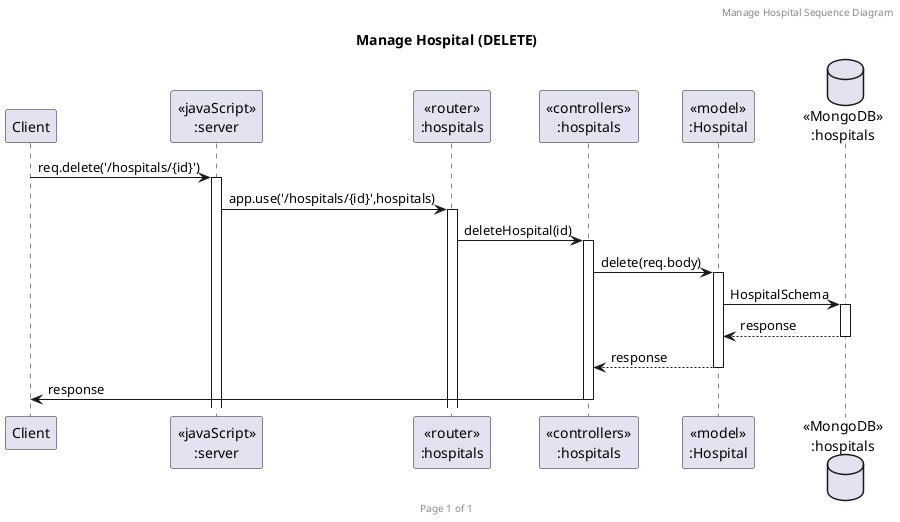 @startuml Manage Hospital (DELETE)

header Manage Hospital Sequence Diagram
footer Page %page% of %lastpage%
title "Manage Hospital (DELETE)"

participant "Client" as client
participant "<<javaScript>>\n:server" as server
participant "<<router>>\n:hospitals" as routerHospitals
participant "<<controllers>>\n:hospitals" as controllersHospitals
participant "<<model>>\n:Hospital" as modelHospital
database "<<MongoDB>>\n:hospitals" as HospitalsDatabase

client->server ++:req.delete('/hospitals/{id}')
server->routerHospitals ++:app.use('/hospitals/{id}',hospitals)
routerHospitals -> controllersHospitals ++:deleteHospital(id)
controllersHospitals->modelHospital ++:delete(req.body)
modelHospital ->HospitalsDatabase ++: HospitalSchema
HospitalsDatabase --> modelHospital --: response
controllersHospitals <-- modelHospital --: response
controllersHospitals->client --:response

@enduml
